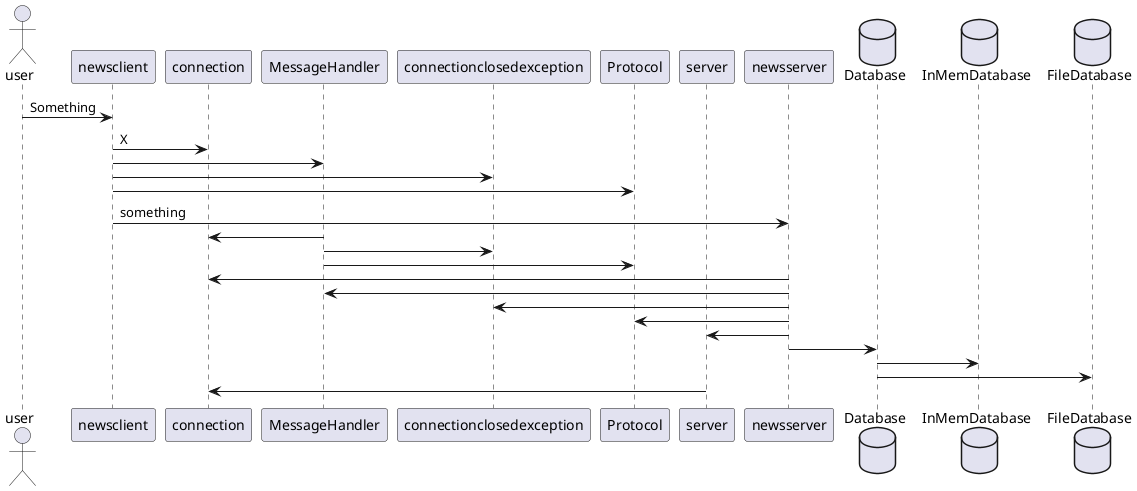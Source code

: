 @startuml A Newsserver Implementation

actor user

participant newsclient
participant connection
participant MessageHandler
participant connectionclosedexception
participant Protocol 
participant server
participant newsserver

database Database
database InMemDatabase
database FileDatabase 


user -> newsclient: Something

newsclient -> connection: X
newsclient -> MessageHandler
newsclient -> connectionclosedexception
newsclient -> Protocol
newsclient -> newsserver: something

MessageHandler -> connection
MessageHandler -> connectionclosedexception
MessageHandler -> Protocol

newsserver -> connection
newsserver -> MessageHandler
newsserver -> connectionclosedexception
newsserver -> Protocol
newsserver -> server
newsserver -> Database

Database -> InMemDatabase
Database -> FileDatabase

server -> connection

@enduml